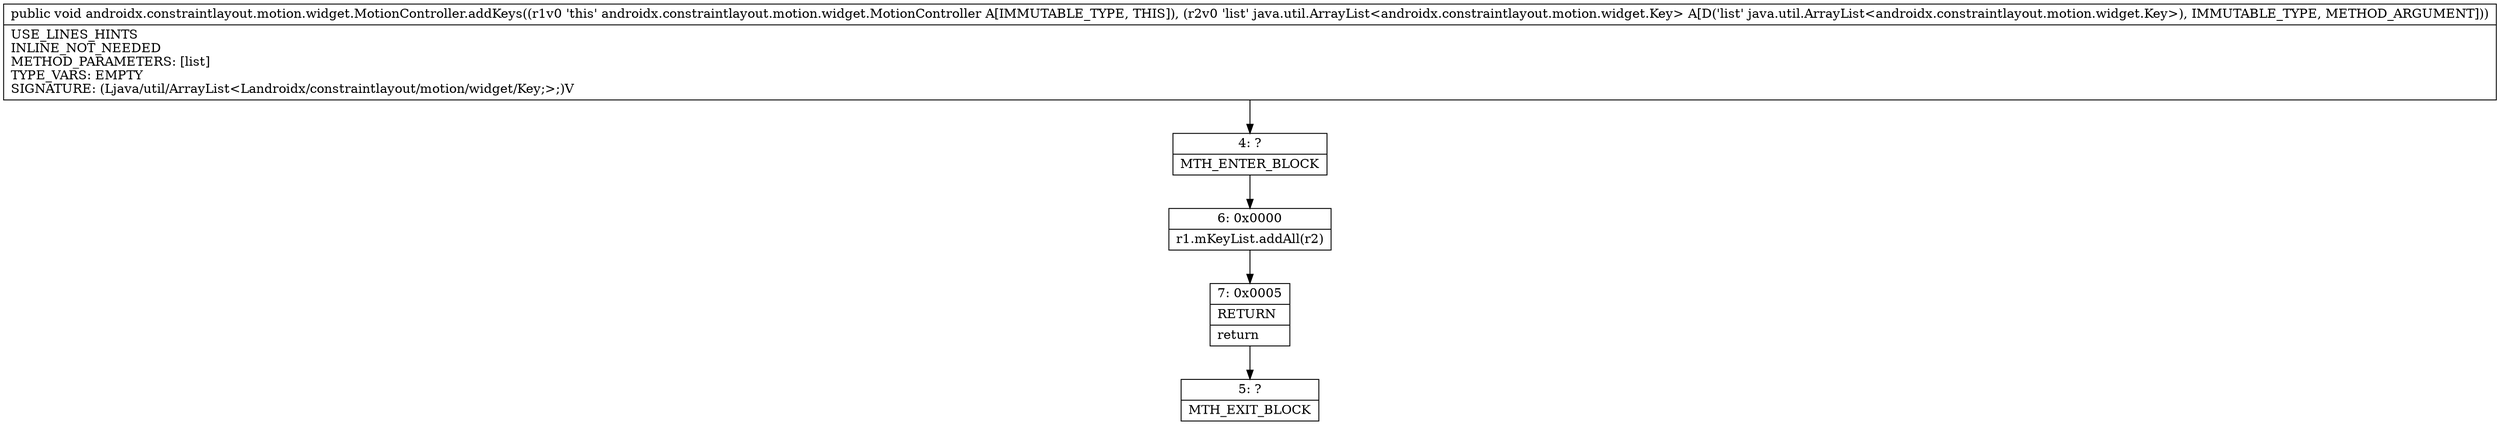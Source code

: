 digraph "CFG forandroidx.constraintlayout.motion.widget.MotionController.addKeys(Ljava\/util\/ArrayList;)V" {
Node_4 [shape=record,label="{4\:\ ?|MTH_ENTER_BLOCK\l}"];
Node_6 [shape=record,label="{6\:\ 0x0000|r1.mKeyList.addAll(r2)\l}"];
Node_7 [shape=record,label="{7\:\ 0x0005|RETURN\l|return\l}"];
Node_5 [shape=record,label="{5\:\ ?|MTH_EXIT_BLOCK\l}"];
MethodNode[shape=record,label="{public void androidx.constraintlayout.motion.widget.MotionController.addKeys((r1v0 'this' androidx.constraintlayout.motion.widget.MotionController A[IMMUTABLE_TYPE, THIS]), (r2v0 'list' java.util.ArrayList\<androidx.constraintlayout.motion.widget.Key\> A[D('list' java.util.ArrayList\<androidx.constraintlayout.motion.widget.Key\>), IMMUTABLE_TYPE, METHOD_ARGUMENT]))  | USE_LINES_HINTS\lINLINE_NOT_NEEDED\lMETHOD_PARAMETERS: [list]\lTYPE_VARS: EMPTY\lSIGNATURE: (Ljava\/util\/ArrayList\<Landroidx\/constraintlayout\/motion\/widget\/Key;\>;)V\l}"];
MethodNode -> Node_4;Node_4 -> Node_6;
Node_6 -> Node_7;
Node_7 -> Node_5;
}

